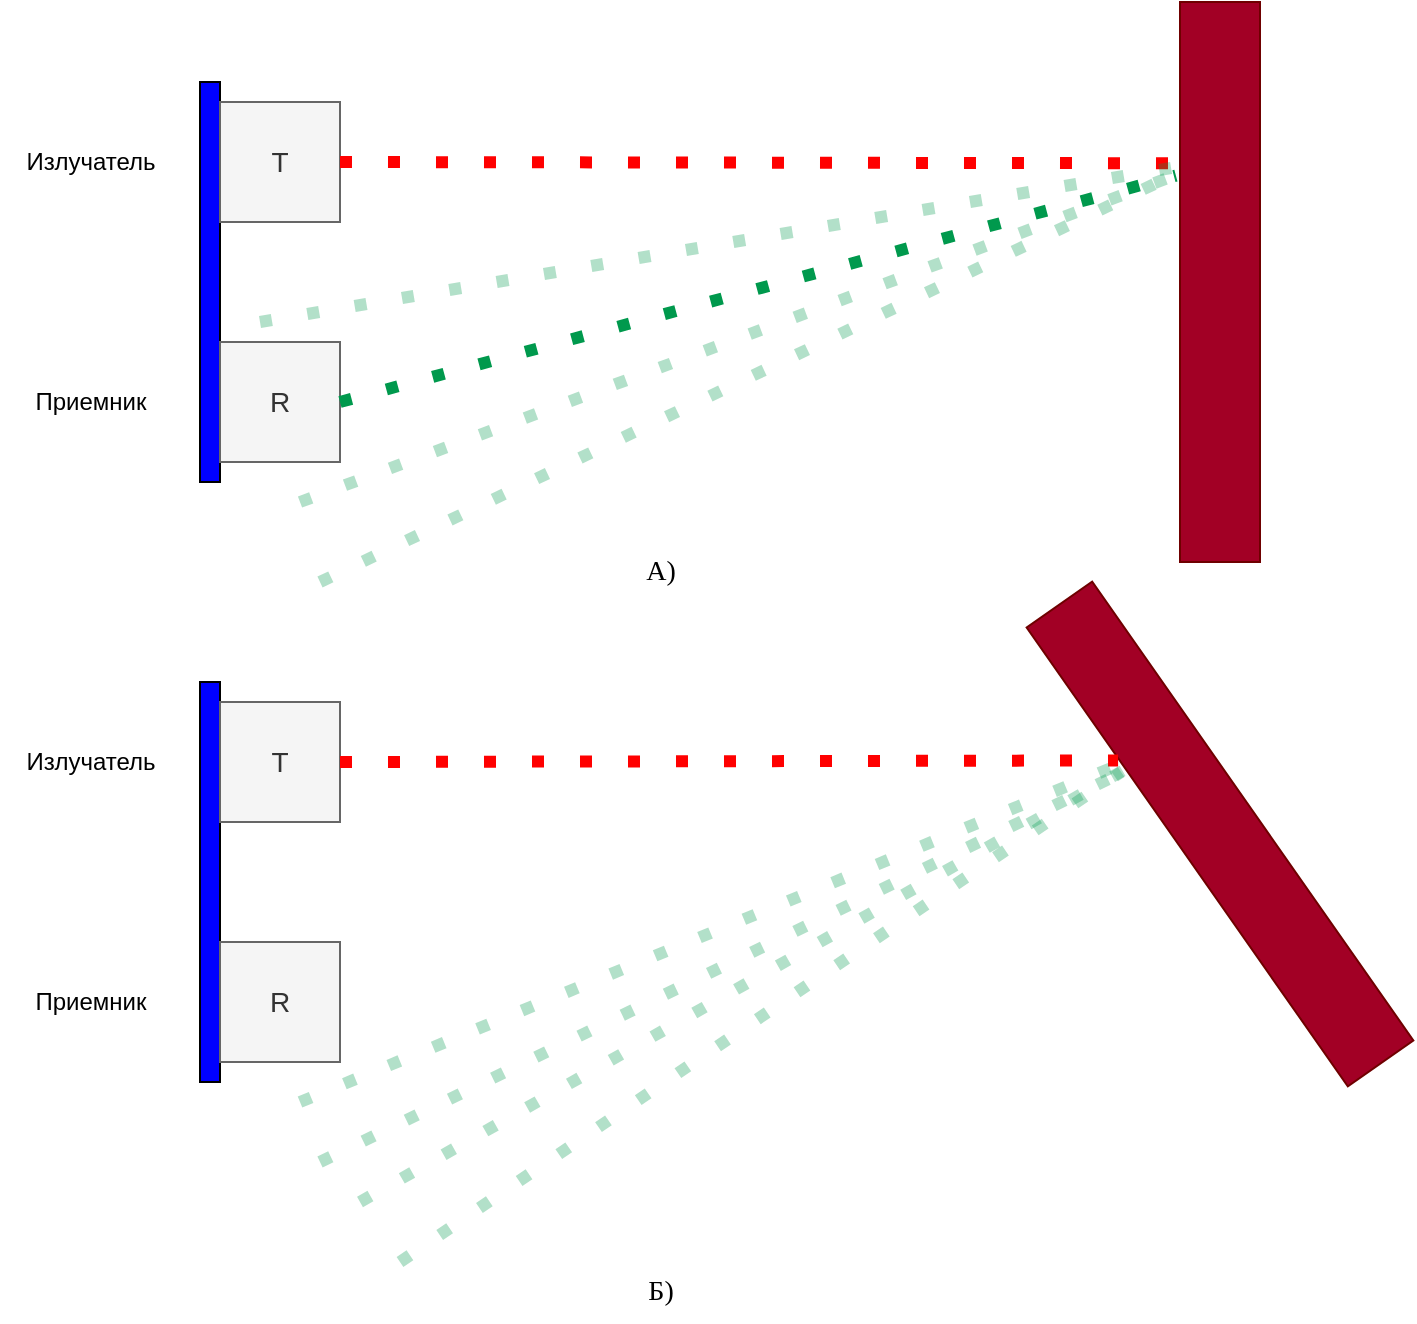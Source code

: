 <mxfile version="21.6.1" type="device" pages="2">
  <diagram name="Страница 1" id="8wFxsKqr8Mv85vMIWayc">
    <mxGraphModel dx="1050" dy="638" grid="1" gridSize="10" guides="1" tooltips="1" connect="1" arrows="1" fold="1" page="1" pageScale="1" pageWidth="1169" pageHeight="827" math="0" shadow="0">
      <root>
        <mxCell id="0" />
        <mxCell id="1" parent="0" />
        <mxCell id="RE_AmdFzhywsksr0O4bK-1" value="" style="rounded=0;whiteSpace=wrap;html=1;fillColor=#0000FF;" parent="1" vertex="1">
          <mxGeometry x="200" y="220" width="10" height="200" as="geometry" />
        </mxCell>
        <mxCell id="RE_AmdFzhywsksr0O4bK-2" value="&lt;font style=&quot;font-size: 14px;&quot;&gt;T&lt;/font&gt;" style="rounded=0;whiteSpace=wrap;html=1;fillColor=#f5f5f5;fontColor=#333333;strokeColor=#666666;" parent="1" vertex="1">
          <mxGeometry x="210" y="230" width="60" height="60" as="geometry" />
        </mxCell>
        <mxCell id="RE_AmdFzhywsksr0O4bK-3" value="&lt;font style=&quot;font-size: 14px;&quot;&gt;R&lt;/font&gt;" style="rounded=0;whiteSpace=wrap;html=1;fillColor=#f5f5f5;fontColor=#333333;strokeColor=#666666;" parent="1" vertex="1">
          <mxGeometry x="210" y="350" width="60" height="60" as="geometry" />
        </mxCell>
        <mxCell id="RE_AmdFzhywsksr0O4bK-5" value="Излучатель" style="text;html=1;align=center;verticalAlign=middle;resizable=0;points=[];autosize=1;strokeColor=none;fillColor=none;" parent="1" vertex="1">
          <mxGeometry x="100" y="245" width="90" height="30" as="geometry" />
        </mxCell>
        <mxCell id="RE_AmdFzhywsksr0O4bK-6" value="Приемник" style="text;html=1;align=center;verticalAlign=middle;resizable=0;points=[];autosize=1;strokeColor=none;fillColor=none;" parent="1" vertex="1">
          <mxGeometry x="105" y="365" width="80" height="30" as="geometry" />
        </mxCell>
        <mxCell id="RE_AmdFzhywsksr0O4bK-7" value="" style="rounded=0;whiteSpace=wrap;html=1;fillColor=#a20025;strokeColor=#6F0000;fontColor=#ffffff;" parent="1" vertex="1">
          <mxGeometry x="690" y="180" width="40" height="280" as="geometry" />
        </mxCell>
        <mxCell id="RE_AmdFzhywsksr0O4bK-8" value="" style="endArrow=none;dashed=1;html=1;dashPattern=1 3;strokeWidth=6;rounded=0;exitX=1;exitY=0.5;exitDx=0;exitDy=0;entryX=-0.016;entryY=0.288;entryDx=0;entryDy=0;entryPerimeter=0;strokeColor=#FF0000;" parent="1" source="RE_AmdFzhywsksr0O4bK-2" target="RE_AmdFzhywsksr0O4bK-7" edge="1">
          <mxGeometry width="50" height="50" relative="1" as="geometry">
            <mxPoint x="400" y="280" as="sourcePoint" />
            <mxPoint x="450" y="230" as="targetPoint" />
          </mxGeometry>
        </mxCell>
        <mxCell id="RE_AmdFzhywsksr0O4bK-11" value="" style="endArrow=none;dashed=1;html=1;dashPattern=1 3;strokeWidth=6;rounded=0;exitX=1;exitY=0.5;exitDx=0;exitDy=0;entryX=-0.051;entryY=0.31;entryDx=0;entryDy=0;entryPerimeter=0;strokeColor=#00994D;" parent="1" source="RE_AmdFzhywsksr0O4bK-3" target="RE_AmdFzhywsksr0O4bK-7" edge="1">
          <mxGeometry width="50" height="50" relative="1" as="geometry">
            <mxPoint x="310" y="377" as="sourcePoint" />
            <mxPoint x="730" y="376" as="targetPoint" />
          </mxGeometry>
        </mxCell>
        <mxCell id="RE_AmdFzhywsksr0O4bK-14" value="" style="endArrow=none;dashed=1;html=1;dashPattern=1 3;strokeWidth=6;rounded=0;entryX=-0.034;entryY=0.308;entryDx=0;entryDy=0;entryPerimeter=0;strokeColor=#00994D;opacity=30;" parent="1" target="RE_AmdFzhywsksr0O4bK-7" edge="1">
          <mxGeometry width="50" height="50" relative="1" as="geometry">
            <mxPoint x="250" y="430" as="sourcePoint" />
            <mxPoint x="699" y="320" as="targetPoint" />
          </mxGeometry>
        </mxCell>
        <mxCell id="RE_AmdFzhywsksr0O4bK-15" value="" style="endArrow=none;dashed=1;html=1;dashPattern=1 3;strokeWidth=6;rounded=0;entryX=-0.051;entryY=0.295;entryDx=0;entryDy=0;entryPerimeter=0;strokeColor=#00994D;opacity=30;" parent="1" target="RE_AmdFzhywsksr0O4bK-7" edge="1">
          <mxGeometry width="50" height="50" relative="1" as="geometry">
            <mxPoint x="230" y="340" as="sourcePoint" />
            <mxPoint x="697" y="273" as="targetPoint" />
          </mxGeometry>
        </mxCell>
        <mxCell id="RE_AmdFzhywsksr0O4bK-16" value="" style="endArrow=none;dashed=1;html=1;dashPattern=1 3;strokeWidth=6;rounded=0;entryX=-0.068;entryY=0.308;entryDx=0;entryDy=0;entryPerimeter=0;strokeColor=#00994D;opacity=30;" parent="1" target="RE_AmdFzhywsksr0O4bK-7" edge="1">
          <mxGeometry width="50" height="50" relative="1" as="geometry">
            <mxPoint x="260" y="470" as="sourcePoint" />
            <mxPoint x="697" y="273" as="targetPoint" />
          </mxGeometry>
        </mxCell>
        <mxCell id="RE_AmdFzhywsksr0O4bK-17" value="" style="rounded=0;whiteSpace=wrap;html=1;fillColor=#0000FF;" parent="1" vertex="1">
          <mxGeometry x="200" y="520" width="10" height="200" as="geometry" />
        </mxCell>
        <mxCell id="RE_AmdFzhywsksr0O4bK-18" value="&lt;font style=&quot;font-size: 14px;&quot;&gt;T&lt;/font&gt;" style="rounded=0;whiteSpace=wrap;html=1;fillColor=#f5f5f5;fontColor=#333333;strokeColor=#666666;" parent="1" vertex="1">
          <mxGeometry x="210" y="530" width="60" height="60" as="geometry" />
        </mxCell>
        <mxCell id="RE_AmdFzhywsksr0O4bK-19" value="&lt;font style=&quot;font-size: 14px;&quot;&gt;R&lt;/font&gt;" style="rounded=0;whiteSpace=wrap;html=1;fillColor=#f5f5f5;fontColor=#333333;strokeColor=#666666;" parent="1" vertex="1">
          <mxGeometry x="210" y="650" width="60" height="60" as="geometry" />
        </mxCell>
        <mxCell id="RE_AmdFzhywsksr0O4bK-20" value="Излучатель" style="text;html=1;align=center;verticalAlign=middle;resizable=0;points=[];autosize=1;strokeColor=none;fillColor=none;" parent="1" vertex="1">
          <mxGeometry x="100" y="545" width="90" height="30" as="geometry" />
        </mxCell>
        <mxCell id="RE_AmdFzhywsksr0O4bK-21" value="Приемник" style="text;html=1;align=center;verticalAlign=middle;resizable=0;points=[];autosize=1;strokeColor=none;fillColor=none;" parent="1" vertex="1">
          <mxGeometry x="105" y="665" width="80" height="30" as="geometry" />
        </mxCell>
        <mxCell id="RE_AmdFzhywsksr0O4bK-22" value="" style="rounded=0;whiteSpace=wrap;html=1;fillColor=#a20025;strokeColor=#6F0000;fontColor=#ffffff;rotation=-35;" parent="1" vertex="1">
          <mxGeometry x="690" y="456" width="40" height="280" as="geometry" />
        </mxCell>
        <mxCell id="RE_AmdFzhywsksr0O4bK-23" value="" style="endArrow=none;dashed=1;html=1;dashPattern=1 3;strokeWidth=6;rounded=0;exitX=1;exitY=0.5;exitDx=0;exitDy=0;entryX=-0.016;entryY=0.288;entryDx=0;entryDy=0;entryPerimeter=0;strokeColor=#FF0000;" parent="1" source="RE_AmdFzhywsksr0O4bK-18" target="RE_AmdFzhywsksr0O4bK-22" edge="1">
          <mxGeometry width="50" height="50" relative="1" as="geometry">
            <mxPoint x="400" y="580" as="sourcePoint" />
            <mxPoint x="450" y="530" as="targetPoint" />
          </mxGeometry>
        </mxCell>
        <mxCell id="RE_AmdFzhywsksr0O4bK-24" value="" style="endArrow=none;dashed=1;html=1;dashPattern=1 3;strokeWidth=6;rounded=0;entryX=-0.051;entryY=0.31;entryDx=0;entryDy=0;entryPerimeter=0;strokeColor=#00994D;opacity=30;" parent="1" target="RE_AmdFzhywsksr0O4bK-22" edge="1">
          <mxGeometry width="50" height="50" relative="1" as="geometry">
            <mxPoint x="260" y="760" as="sourcePoint" />
            <mxPoint x="730" y="676" as="targetPoint" />
          </mxGeometry>
        </mxCell>
        <mxCell id="RE_AmdFzhywsksr0O4bK-25" value="" style="endArrow=none;dashed=1;html=1;dashPattern=1 3;strokeWidth=6;rounded=0;entryX=-0.034;entryY=0.308;entryDx=0;entryDy=0;entryPerimeter=0;strokeColor=#00994D;opacity=30;" parent="1" target="RE_AmdFzhywsksr0O4bK-22" edge="1">
          <mxGeometry width="50" height="50" relative="1" as="geometry">
            <mxPoint x="280" y="780" as="sourcePoint" />
            <mxPoint x="699" y="620" as="targetPoint" />
          </mxGeometry>
        </mxCell>
        <mxCell id="RE_AmdFzhywsksr0O4bK-26" value="" style="endArrow=none;dashed=1;html=1;dashPattern=1 3;strokeWidth=6;rounded=0;entryX=-0.051;entryY=0.295;entryDx=0;entryDy=0;entryPerimeter=0;strokeColor=#00994D;opacity=30;" parent="1" target="RE_AmdFzhywsksr0O4bK-22" edge="1">
          <mxGeometry width="50" height="50" relative="1" as="geometry">
            <mxPoint x="250" y="730" as="sourcePoint" />
            <mxPoint x="697" y="573" as="targetPoint" />
          </mxGeometry>
        </mxCell>
        <mxCell id="RE_AmdFzhywsksr0O4bK-27" value="" style="endArrow=none;dashed=1;html=1;dashPattern=1 3;strokeWidth=6;rounded=0;entryX=-0.068;entryY=0.308;entryDx=0;entryDy=0;entryPerimeter=0;strokeColor=#00994D;opacity=30;" parent="1" target="RE_AmdFzhywsksr0O4bK-22" edge="1">
          <mxGeometry width="50" height="50" relative="1" as="geometry">
            <mxPoint x="300" y="810" as="sourcePoint" />
            <mxPoint x="697" y="573" as="targetPoint" />
          </mxGeometry>
        </mxCell>
        <mxCell id="RE_AmdFzhywsksr0O4bK-28" value="&lt;font face=&quot;Times New Roman&quot; style=&quot;font-size: 14px;&quot;&gt;А)&lt;/font&gt;" style="text;html=1;align=center;verticalAlign=middle;resizable=0;points=[];autosize=1;strokeColor=none;fillColor=none;" parent="1" vertex="1">
          <mxGeometry x="410" y="450" width="40" height="30" as="geometry" />
        </mxCell>
        <mxCell id="RE_AmdFzhywsksr0O4bK-29" value="&lt;font face=&quot;Times New Roman&quot; style=&quot;font-size: 14px;&quot;&gt;Б)&lt;/font&gt;" style="text;html=1;align=center;verticalAlign=middle;resizable=0;points=[];autosize=1;strokeColor=none;fillColor=none;" parent="1" vertex="1">
          <mxGeometry x="410" y="810" width="40" height="30" as="geometry" />
        </mxCell>
      </root>
    </mxGraphModel>
  </diagram>
  <diagram id="ZGM55KUP61c7t2F1dhL0" name="Страница 2">
    <mxGraphModel dx="1050" dy="638" grid="1" gridSize="10" guides="1" tooltips="1" connect="1" arrows="1" fold="1" page="1" pageScale="1" pageWidth="1169" pageHeight="827" math="1" shadow="0">
      <root>
        <mxCell id="0" />
        <mxCell id="1" parent="0" />
        <mxCell id="bf54eiLMHDH2I2rsAT2L-7" style="edgeStyle=orthogonalEdgeStyle;rounded=0;orthogonalLoop=1;jettySize=auto;html=1;exitX=1;exitY=0.5;exitDx=0;exitDy=0;entryX=0;entryY=0.5;entryDx=0;entryDy=0;shape=flexArrow;" parent="1" source="bf54eiLMHDH2I2rsAT2L-1" target="bf54eiLMHDH2I2rsAT2L-3" edge="1">
          <mxGeometry relative="1" as="geometry" />
        </mxCell>
        <mxCell id="bf54eiLMHDH2I2rsAT2L-1" value="&lt;font style=&quot;font-size: 14px;&quot;&gt;Формирования стартового &lt;br&gt;импульса длиной 10 мкс на входе &lt;b&gt;TRIG&lt;/b&gt;&lt;/font&gt;" style="rounded=0;whiteSpace=wrap;html=1;fillColor=#dae8fc;strokeColor=#6c8ebf;" parent="1" vertex="1">
          <mxGeometry x="200" y="455" width="240" height="100" as="geometry" />
        </mxCell>
        <mxCell id="bf54eiLMHDH2I2rsAT2L-6" style="edgeStyle=orthogonalEdgeStyle;rounded=0;orthogonalLoop=1;jettySize=auto;html=1;exitX=0.5;exitY=1;exitDx=0;exitDy=0;entryX=0.5;entryY=0;entryDx=0;entryDy=0;shape=flexArrow;" parent="1" source="bf54eiLMHDH2I2rsAT2L-2" target="bf54eiLMHDH2I2rsAT2L-1" edge="1">
          <mxGeometry relative="1" as="geometry" />
        </mxCell>
        <mxCell id="bf54eiLMHDH2I2rsAT2L-2" value="&lt;font style=&quot;font-size: 14px;&quot;&gt;НАЧАЛО&lt;/font&gt;" style="rounded=1;whiteSpace=wrap;html=1;arcSize=50;fillColor=#d5e8d4;strokeColor=#82b366;" parent="1" vertex="1">
          <mxGeometry x="200" y="340" width="240" height="60" as="geometry" />
        </mxCell>
        <mxCell id="bf54eiLMHDH2I2rsAT2L-8" value="" style="edgeStyle=orthogonalEdgeStyle;rounded=0;orthogonalLoop=1;jettySize=auto;html=1;shape=flexArrow;" parent="1" source="bf54eiLMHDH2I2rsAT2L-3" target="bf54eiLMHDH2I2rsAT2L-4" edge="1">
          <mxGeometry relative="1" as="geometry" />
        </mxCell>
        <mxCell id="bf54eiLMHDH2I2rsAT2L-3" value="&lt;font style=&quot;font-size: 14px;&quot;&gt;Измерение длительности &lt;br&gt;импульса [мкс] с вывода &lt;b&gt;ECHO&lt;/b&gt;&lt;br&gt;&lt;br&gt;Используйте функцию&amp;nbsp;&lt;br&gt;&lt;/font&gt;&lt;pre&gt;&lt;font style=&quot;font-size: 14px;&quot;&gt;&lt;b&gt;pulseIn(ECHO_PIN, HIGH)&lt;/b&gt;&lt;/font&gt;&lt;/pre&gt;" style="rounded=0;whiteSpace=wrap;html=1;fillColor=#f5f5f5;fontColor=#333333;strokeColor=#666666;" parent="1" vertex="1">
          <mxGeometry x="480" y="440" width="240" height="130" as="geometry" />
        </mxCell>
        <mxCell id="bf54eiLMHDH2I2rsAT2L-9" value="" style="edgeStyle=orthogonalEdgeStyle;rounded=0;orthogonalLoop=1;jettySize=auto;html=1;shape=flexArrow;" parent="1" source="bf54eiLMHDH2I2rsAT2L-4" target="bf54eiLMHDH2I2rsAT2L-5" edge="1">
          <mxGeometry relative="1" as="geometry" />
        </mxCell>
        <mxCell id="bf54eiLMHDH2I2rsAT2L-4" value="&lt;font style=&quot;font-size: 14px;&quot;&gt;Вычисления расстояния [мм] по формуле (3)&lt;br&gt;$$L_{US}=\tau_{echo} \frac{\sqrt{t+273.15}}{100}$$&lt;br&gt;&lt;i&gt;*температуру воздуха взять приблизительно&lt;/i&gt;&lt;br&gt;&lt;/font&gt;" style="rounded=0;whiteSpace=wrap;html=1;fillColor=#ffe6cc;strokeColor=#d79b00;" parent="1" vertex="1">
          <mxGeometry x="760" y="420" width="240" height="170" as="geometry" />
        </mxCell>
        <mxCell id="bf54eiLMHDH2I2rsAT2L-5" value="&lt;font style=&quot;font-size: 14px;&quot;&gt;КОНЕЦ&lt;/font&gt;" style="rounded=1;whiteSpace=wrap;html=1;arcSize=50;fillColor=#d5e8d4;strokeColor=#82b366;" parent="1" vertex="1">
          <mxGeometry x="760" y="640" width="240" height="60" as="geometry" />
        </mxCell>
      </root>
    </mxGraphModel>
  </diagram>
</mxfile>
